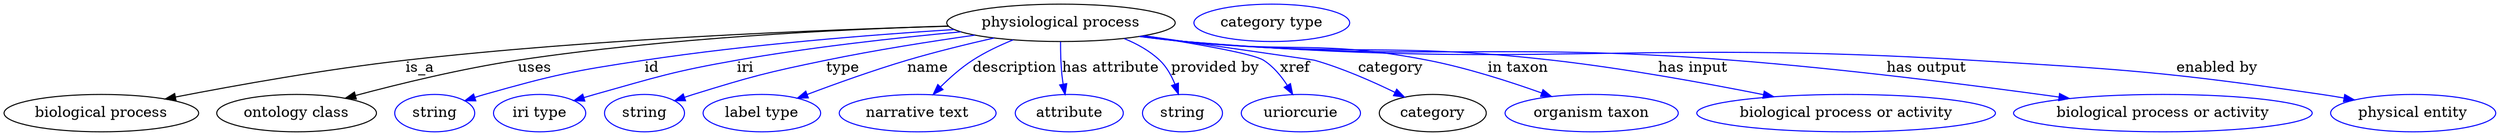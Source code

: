 digraph {
	graph [bb="0,0,2396.9,123"];
	node [label="\N"];
	"physiological process"	[height=0.5,
		label="physiological process",
		pos="1015.6,105",
		width=3.0511];
	"biological process"	[height=0.5,
		pos="93.592,18",
		width=2.5998];
	"physiological process" -> "biological process"	[label=is_a,
		lp="400.59,61.5",
		pos="e,155.32,31.631 907.6,101.71 782.05,98.191 568.77,89.546 386.59,69 310.61,60.431 224.42,45.03 165.3,33.577"];
	"ontology class"	[height=0.5,
		pos="281.59,18",
		width=2.1304];
	"physiological process" -> "ontology class"	[label=uses,
		lp="512.09,61.5",
		pos="e,328.76,32.351 907.23,101.82 801.66,98.499 636.87,90.116 495.59,69 441.68,60.942 381.29,46.305 338.44,34.942"];
	id	[color=blue,
		height=0.5,
		label=string,
		pos="414.59,18",
		width=1.0652];
	"physiological process" -> id	[color=blue,
		label=id,
		lp="624.59,61.5",
		pos="e,443.59,29.954 912.94,98.426 832.32,93.218 717.4,83.956 617.59,69 547.94,58.562 530.38,55.131 462.59,36 459.49,35.124 456.29,34.151 \
453.09,33.129",
		style=solid];
	iri	[color=blue,
		height=0.5,
		label="iri type",
		pos="515.59,18",
		width=1.2277];
	"physiological process" -> iri	[color=blue,
		label=iri,
		lp="714.59,61.5",
		pos="e,548.9,29.879 919.46,96.195 858.25,90.466 777.44,81.496 706.59,69 644.91,58.121 629.94,52.747 569.59,36 566.02,35.009 562.33,33.941 \
558.63,32.84",
		style=solid];
	type	[color=blue,
		height=0.5,
		label=string,
		pos="616.59,18",
		width=1.0652];
	"physiological process" -> type	[color=blue,
		label=type,
		lp="806.59,61.5",
		pos="e,645.53,29.944 932.68,93.123 890.04,87.019 837.33,78.683 790.59,69 733.49,57.17 719.29,53.27 663.59,36 660.83,35.145 658,34.225 \
655.15,33.271",
		style=solid];
	name	[color=blue,
		height=0.5,
		label="label type",
		pos="729.59,18",
		width=1.5707];
	"physiological process" -> name	[color=blue,
		label=name,
		lp="888.59,61.5",
		pos="e,763.51,32.403 951.51,90.376 925.59,84.443 895.49,77.014 868.59,69 836.19,59.349 800.31,46.381 773.12,36.07",
		style=solid];
	description	[color=blue,
		height=0.5,
		label="narrative text",
		pos="879.59,18",
		width=2.0943];
	"physiological process" -> description	[color=blue,
		label=description,
		lp="971.09,61.5",
		pos="e,893.85,36.011 968.97,88.554 956.02,83.284 942.32,76.732 930.59,69 919.86,61.925 909.46,52.383 900.88,43.532",
		style=solid];
	"has attribute"	[color=blue,
		height=0.5,
		label=attribute,
		pos="1024.6,18",
		width=1.4443];
	"physiological process" -> "has attribute"	[color=blue,
		label="has attribute",
		lp="1063.6,61.5",
		pos="e,1020,35.966 1015.1,86.814 1015,77.14 1015.3,64.858 1016.6,54 1016.9,51.309 1017.4,48.522 1017.9,45.749",
		style=solid];
	"provided by"	[color=blue,
		height=0.5,
		label=string,
		pos="1132.6,18",
		width=1.0652];
	"physiological process" -> "provided by"	[color=blue,
		label="provided by",
		lp="1164.1,61.5",
		pos="e,1128.7,36.312 1076.5,89.795 1088.9,84.774 1101,78.03 1110.6,69 1117.2,62.743 1122,54.117 1125.4,45.79",
		style=solid];
	xref	[color=blue,
		height=0.5,
		label=uriorcurie,
		pos="1246.6,18",
		width=1.5887];
	"physiological process" -> xref	[color=blue,
		label=xref,
		lp="1241.1,61.5",
		pos="e,1238.7,36.061 1095.3,92.578 1144.7,85.002 1200.6,75.325 1210.6,69 1220,63.099 1227.6,53.797 1233.5,44.808",
		style=solid];
	category	[height=0.5,
		pos="1373.6,18",
		width=1.4263];
	"physiological process" -> category	[color=blue,
		label=category,
		lp="1333.1,61.5",
		pos="e,1346.3,33.503 1095.3,92.603 1166.3,82.443 1259.1,69.145 1259.6,69 1286.4,61.356 1315.1,48.731 1337,38.079",
		style=solid];
	"in taxon"	[color=blue,
		height=0.5,
		label="organism taxon",
		pos="1526.6,18",
		width=2.3109];
	"physiological process" -> "in taxon"	[color=blue,
		label="in taxon",
		lp="1455.6,61.5",
		pos="e,1488,33.976 1093,92.203 1106.8,90.305 1121.1,88.48 1134.6,87 1238.3,75.618 1266.2,88.866 1368.6,69 1406.2,61.707 1447.4,48.482 \
1478.3,37.465",
		style=solid];
	"has input"	[color=blue,
		height=0.5,
		label="biological process or activity",
		pos="1771.6,18",
		width=3.9899];
	"physiological process" -> "has input"	[color=blue,
		label="has input",
		lp="1624.1,61.5",
		pos="e,1701.9,33.807 1092,92.04 1106.1,90.124 1120.8,88.335 1134.6,87 1291.4,71.845 1332.1,86.739 1488.6,69 1557.7,61.17 1635.4,47.044 \
1691.9,35.8",
		style=solid];
	"has output"	[color=blue,
		height=0.5,
		label="biological process or activity",
		pos="2076.6,18",
		width=3.9899];
	"physiological process" -> "has output"	[color=blue,
		label="has output",
		lp="1849.1,61.5",
		pos="e,1986.5,32.109 1091.3,91.937 1105.7,90.006 1120.6,88.238 1134.6,87 1368,66.398 1427.9,87.033 1661.6,69 1769.5,60.669 1892.6,45.068 \
1976.5,33.499",
		style=solid];
	"enabled by"	[color=blue,
		height=0.5,
		label="physical entity",
		pos="2317.6,18",
		width=2.2026];
	"physiological process" -> "enabled by"	[color=blue,
		label="enabled by",
		lp="2129.1,61.5",
		pos="e,2260.9,30.756 1091,91.861 1105.4,89.924 1120.4,88.174 1134.6,87 1470,59.155 1555.7,89.365 1891.6,69 2042.3,59.867 2080.2,57.671 \
2229.6,36 2236.4,35.009 2243.5,33.852 2250.6,32.615",
		style=solid];
	"named thing_category"	[color=blue,
		height=0.5,
		label="category type",
		pos="1218.6,105",
		width=2.0762];
}
